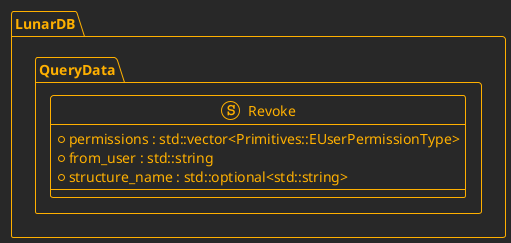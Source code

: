@startuml Revoke
!theme crt-amber

namespace LunarDB.QueryData {

struct Revoke {
    + permissions : std::vector<Primitives::EUserPermissionType>
    + from_user : std::string
    + structure_name : std::optional<std::string>
}

}

@enduml
